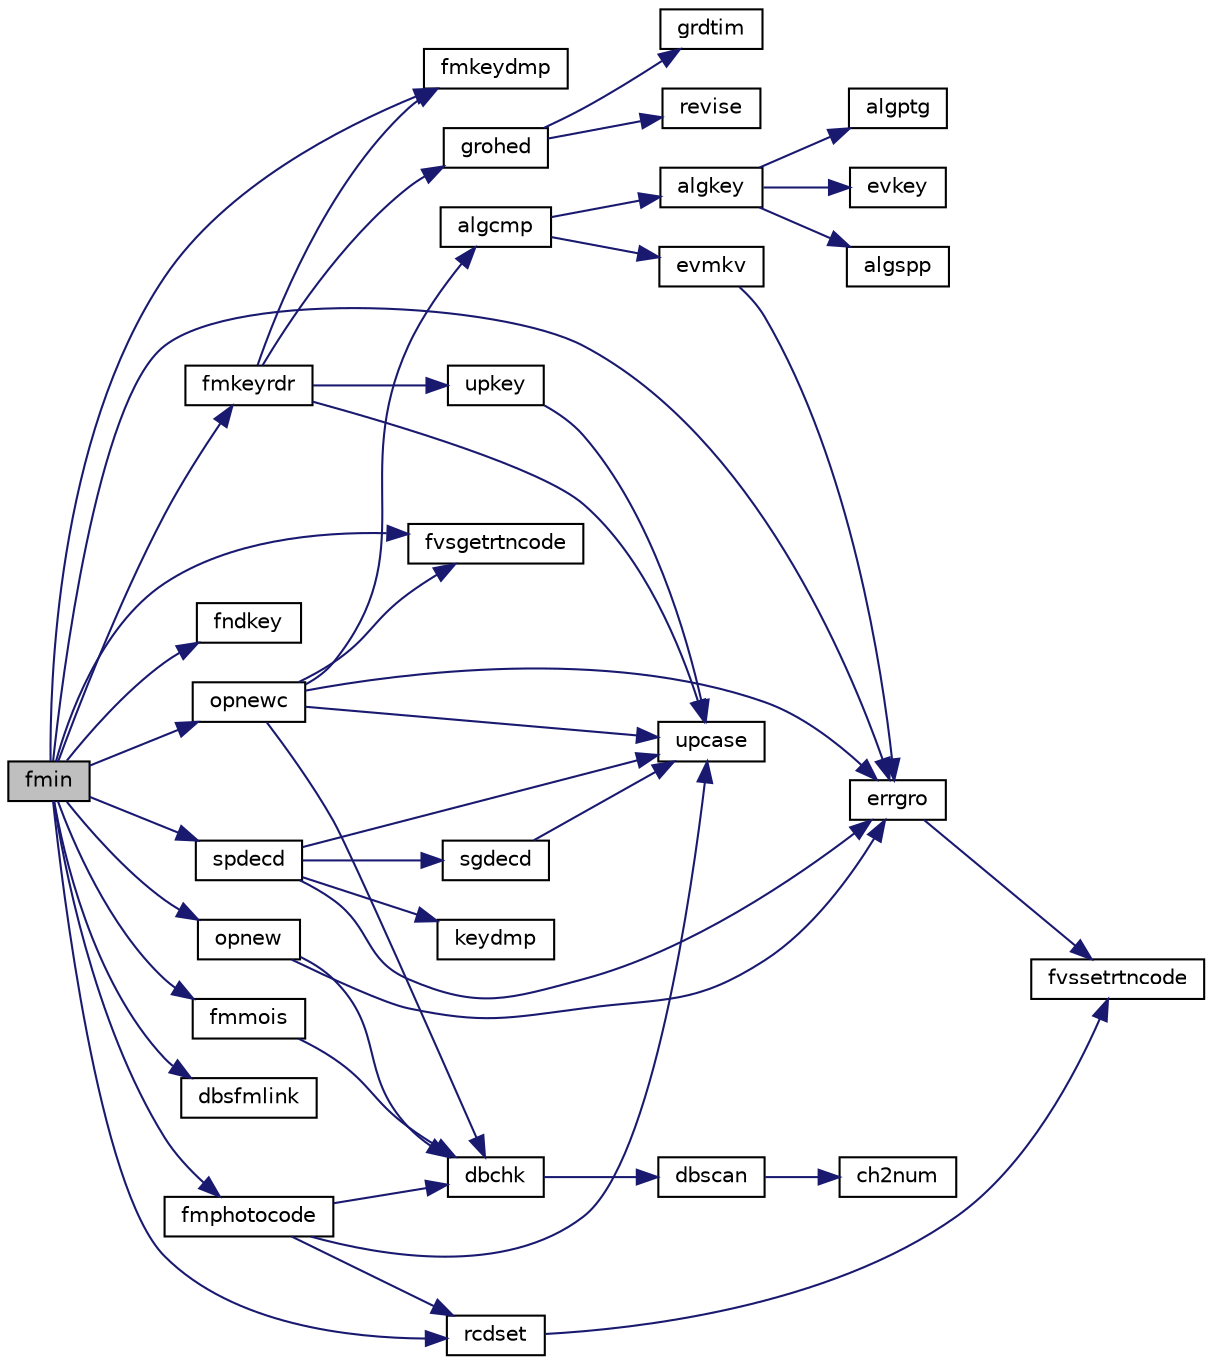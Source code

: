digraph "fmin"
{
  edge [fontname="Helvetica",fontsize="10",labelfontname="Helvetica",labelfontsize="10"];
  node [fontname="Helvetica",fontsize="10",shape=record];
  rankdir="LR";
  Node1 [label="fmin",height=0.2,width=0.4,color="black", fillcolor="grey75", style="filled", fontcolor="black"];
  Node1 -> Node2 [color="midnightblue",fontsize="10",style="solid",fontname="Helvetica"];
  Node2 [label="fmkeyrdr",height=0.2,width=0.4,color="black", fillcolor="white", style="filled",URL="$fmin_8f.html#ab531a1bed7d2b59b492121c55b208e49"];
  Node2 -> Node3 [color="midnightblue",fontsize="10",style="solid",fontname="Helvetica"];
  Node3 [label="upcase",height=0.2,width=0.4,color="black", fillcolor="white", style="filled",URL="$upcase_8f.html#a412a50f91650f78ed984862cdcd7a60d"];
  Node2 -> Node4 [color="midnightblue",fontsize="10",style="solid",fontname="Helvetica"];
  Node4 [label="grohed",height=0.2,width=0.4,color="black", fillcolor="white", style="filled",URL="$grohed_8f.html#a208663aece1e7b7a8133af6dd40d5468"];
  Node4 -> Node5 [color="midnightblue",fontsize="10",style="solid",fontname="Helvetica"];
  Node5 [label="revise",height=0.2,width=0.4,color="black", fillcolor="white", style="filled",URL="$revise_8f.html#a760f6639eabbb44bc7694760f0598231"];
  Node4 -> Node6 [color="midnightblue",fontsize="10",style="solid",fontname="Helvetica"];
  Node6 [label="grdtim",height=0.2,width=0.4,color="black", fillcolor="white", style="filled",URL="$grdtim_8f.html#ad10217068165ab4b799e84db9a37e052"];
  Node2 -> Node7 [color="midnightblue",fontsize="10",style="solid",fontname="Helvetica"];
  Node7 [label="upkey",height=0.2,width=0.4,color="black", fillcolor="white", style="filled",URL="$upkey_8f.html#a3d29a548fa44cc88b9b69215287ac9f9"];
  Node7 -> Node3 [color="midnightblue",fontsize="10",style="solid",fontname="Helvetica"];
  Node2 -> Node8 [color="midnightblue",fontsize="10",style="solid",fontname="Helvetica"];
  Node8 [label="fmkeydmp",height=0.2,width=0.4,color="black", fillcolor="white", style="filled",URL="$fmin_8f.html#a79686bfe0ecccb8cf3a4809dd9c18d48"];
  Node1 -> Node9 [color="midnightblue",fontsize="10",style="solid",fontname="Helvetica"];
  Node9 [label="fvsgetrtncode",height=0.2,width=0.4,color="black", fillcolor="white", style="filled",URL="$cmdline_8f.html#a0772cb6ab1daa15981fb8fcb46971c27"];
  Node1 -> Node10 [color="midnightblue",fontsize="10",style="solid",fontname="Helvetica"];
  Node10 [label="errgro",height=0.2,width=0.4,color="black", fillcolor="white", style="filled",URL="$errgro_8f.html#a638bc8982f252f2894cb512c31d9890a"];
  Node10 -> Node11 [color="midnightblue",fontsize="10",style="solid",fontname="Helvetica"];
  Node11 [label="fvssetrtncode",height=0.2,width=0.4,color="black", fillcolor="white", style="filled",URL="$cmdline_8f.html#a079170808ee3336a99645e9e57dfe5a9"];
  Node1 -> Node12 [color="midnightblue",fontsize="10",style="solid",fontname="Helvetica"];
  Node12 [label="fndkey",height=0.2,width=0.4,color="black", fillcolor="white", style="filled",URL="$fndkey_8f.html#a643ffbef08c605bdf298b91a0f8dc232"];
  Node1 -> Node8 [color="midnightblue",fontsize="10",style="solid",fontname="Helvetica"];
  Node1 -> Node13 [color="midnightblue",fontsize="10",style="solid",fontname="Helvetica"];
  Node13 [label="opnewc",height=0.2,width=0.4,color="black", fillcolor="white", style="filled",URL="$opnewc_8f.html#ad2d6e77d3a354bd3faacfd0f94dc0af6"];
  Node13 -> Node14 [color="midnightblue",fontsize="10",style="solid",fontname="Helvetica"];
  Node14 [label="dbchk",height=0.2,width=0.4,color="black", fillcolor="white", style="filled",URL="$dbchk_8f.html#a50e82b8d87ebaeb63d8e1abab05bc20b"];
  Node14 -> Node15 [color="midnightblue",fontsize="10",style="solid",fontname="Helvetica"];
  Node15 [label="dbscan",height=0.2,width=0.4,color="black", fillcolor="white", style="filled",URL="$dbscan_8f.html#a18f1eb65a1dbf6141e44b1ac4a10757e"];
  Node15 -> Node16 [color="midnightblue",fontsize="10",style="solid",fontname="Helvetica"];
  Node16 [label="ch2num",height=0.2,width=0.4,color="black", fillcolor="white", style="filled",URL="$ch2num_8f.html#acc5a9987290b4e6c8cfe65bd2cd93540"];
  Node13 -> Node3 [color="midnightblue",fontsize="10",style="solid",fontname="Helvetica"];
  Node13 -> Node10 [color="midnightblue",fontsize="10",style="solid",fontname="Helvetica"];
  Node13 -> Node17 [color="midnightblue",fontsize="10",style="solid",fontname="Helvetica"];
  Node17 [label="algcmp",height=0.2,width=0.4,color="black", fillcolor="white", style="filled",URL="$algcmp_8f.html#afd50b966122b2193b95d7ef497277469"];
  Node17 -> Node18 [color="midnightblue",fontsize="10",style="solid",fontname="Helvetica"];
  Node18 [label="algkey",height=0.2,width=0.4,color="black", fillcolor="white", style="filled",URL="$algkey_8f.html#af4ec0db3053891bbd430e63da8431e46"];
  Node18 -> Node19 [color="midnightblue",fontsize="10",style="solid",fontname="Helvetica"];
  Node19 [label="algspp",height=0.2,width=0.4,color="black", fillcolor="white", style="filled",URL="$algspp_8f.html#a168daddd8cea4fb5a0d4c73c96e0bbdc"];
  Node18 -> Node20 [color="midnightblue",fontsize="10",style="solid",fontname="Helvetica"];
  Node20 [label="algptg",height=0.2,width=0.4,color="black", fillcolor="white", style="filled",URL="$algptg_8f.html#a41145d20a0141322326ff4e9f12d821d"];
  Node18 -> Node21 [color="midnightblue",fontsize="10",style="solid",fontname="Helvetica"];
  Node21 [label="evkey",height=0.2,width=0.4,color="black", fillcolor="white", style="filled",URL="$evkey_8f.html#aedd8146bb059fc0ecc495668293a50e3"];
  Node17 -> Node22 [color="midnightblue",fontsize="10",style="solid",fontname="Helvetica"];
  Node22 [label="evmkv",height=0.2,width=0.4,color="black", fillcolor="white", style="filled",URL="$evmkv_8f.html#a625d517d23b8ff7f41867ded4b3ab3b1"];
  Node22 -> Node10 [color="midnightblue",fontsize="10",style="solid",fontname="Helvetica"];
  Node13 -> Node9 [color="midnightblue",fontsize="10",style="solid",fontname="Helvetica"];
  Node1 -> Node23 [color="midnightblue",fontsize="10",style="solid",fontname="Helvetica"];
  Node23 [label="spdecd",height=0.2,width=0.4,color="black", fillcolor="white", style="filled",URL="$spdecd_8f.html#af2ba9ae013c8b8f45fa06b693d08645f"];
  Node23 -> Node24 [color="midnightblue",fontsize="10",style="solid",fontname="Helvetica"];
  Node24 [label="sgdecd",height=0.2,width=0.4,color="black", fillcolor="white", style="filled",URL="$sgdecd_8f.html#a3dcd2f3096777f2ba769cc4944668113"];
  Node24 -> Node3 [color="midnightblue",fontsize="10",style="solid",fontname="Helvetica"];
  Node23 -> Node3 [color="midnightblue",fontsize="10",style="solid",fontname="Helvetica"];
  Node23 -> Node25 [color="midnightblue",fontsize="10",style="solid",fontname="Helvetica"];
  Node25 [label="keydmp",height=0.2,width=0.4,color="black", fillcolor="white", style="filled",URL="$keydmp_8f.html#ab3f5787fd4e2313afc308c182f25da28"];
  Node23 -> Node10 [color="midnightblue",fontsize="10",style="solid",fontname="Helvetica"];
  Node1 -> Node26 [color="midnightblue",fontsize="10",style="solid",fontname="Helvetica"];
  Node26 [label="opnew",height=0.2,width=0.4,color="black", fillcolor="white", style="filled",URL="$opnew_8f.html#a279e50f0eb11d39630ea1c07984823c6"];
  Node26 -> Node14 [color="midnightblue",fontsize="10",style="solid",fontname="Helvetica"];
  Node26 -> Node10 [color="midnightblue",fontsize="10",style="solid",fontname="Helvetica"];
  Node1 -> Node27 [color="midnightblue",fontsize="10",style="solid",fontname="Helvetica"];
  Node27 [label="fmmois",height=0.2,width=0.4,color="black", fillcolor="white", style="filled",URL="$fmmois_8f.html#a70a15415872684b71cac8ce0ae6ae125"];
  Node27 -> Node14 [color="midnightblue",fontsize="10",style="solid",fontname="Helvetica"];
  Node1 -> Node28 [color="midnightblue",fontsize="10",style="solid",fontname="Helvetica"];
  Node28 [label="dbsfmlink",height=0.2,width=0.4,color="black", fillcolor="white", style="filled",URL="$dbsfmlink_8f.html#a598e482e92cdaa9de984501c05beccb8"];
  Node1 -> Node29 [color="midnightblue",fontsize="10",style="solid",fontname="Helvetica"];
  Node29 [label="fmphotocode",height=0.2,width=0.4,color="black", fillcolor="white", style="filled",URL="$fmphotocode_8f.html#a31cea91f0282b9c00272d7cd51a787e1"];
  Node29 -> Node14 [color="midnightblue",fontsize="10",style="solid",fontname="Helvetica"];
  Node29 -> Node3 [color="midnightblue",fontsize="10",style="solid",fontname="Helvetica"];
  Node29 -> Node30 [color="midnightblue",fontsize="10",style="solid",fontname="Helvetica"];
  Node30 [label="rcdset",height=0.2,width=0.4,color="black", fillcolor="white", style="filled",URL="$rcdset_8f.html#a1dba8a40ee085d920a3ebb27fcd34a59"];
  Node30 -> Node11 [color="midnightblue",fontsize="10",style="solid",fontname="Helvetica"];
  Node1 -> Node30 [color="midnightblue",fontsize="10",style="solid",fontname="Helvetica"];
}
